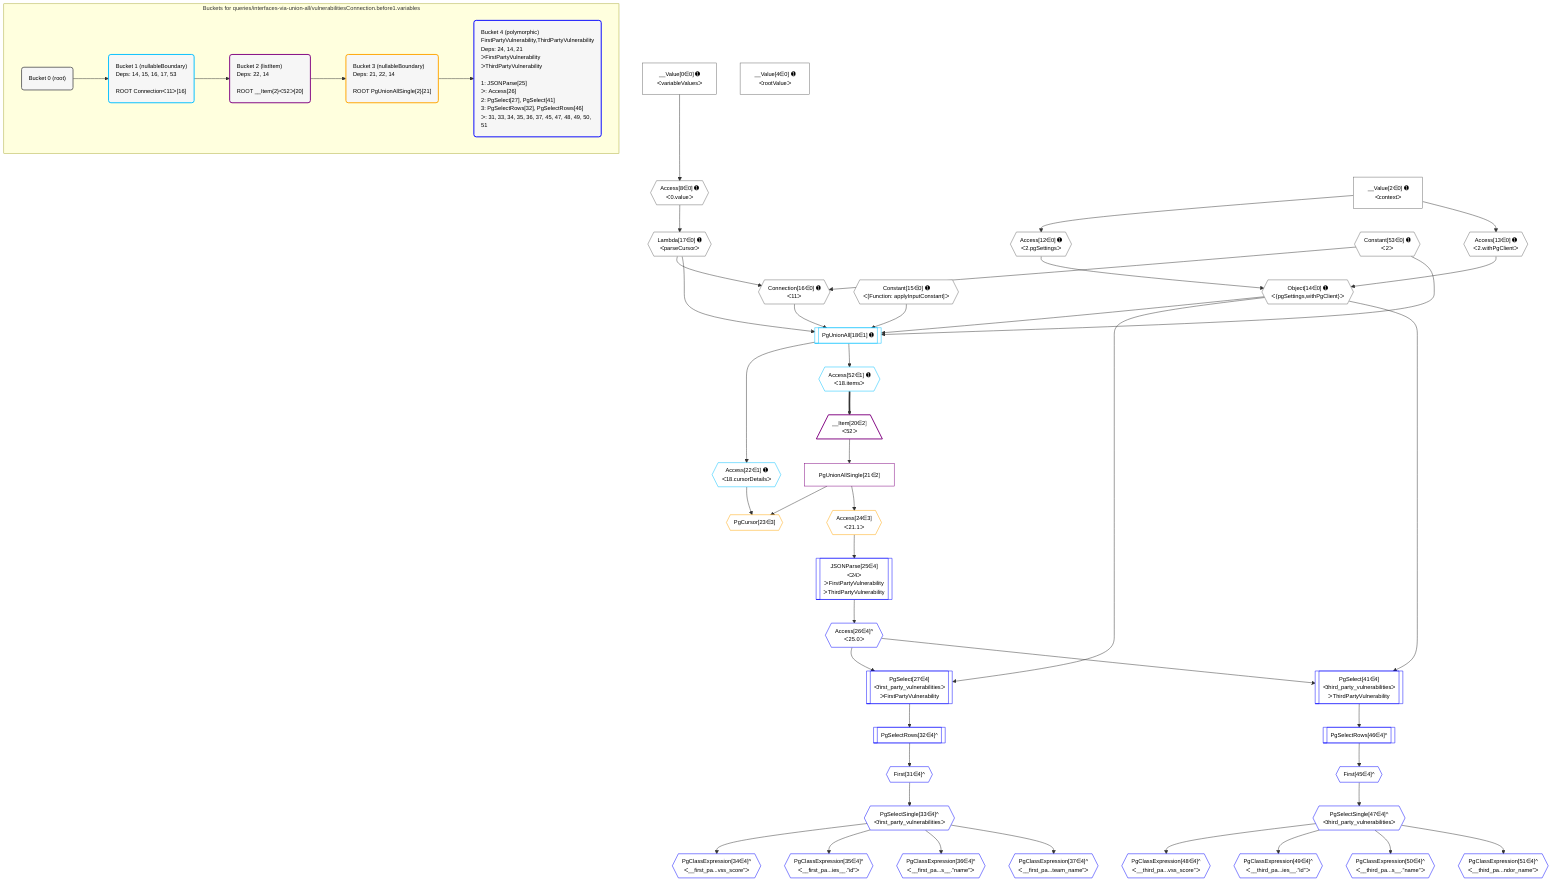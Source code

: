 %%{init: {'themeVariables': { 'fontSize': '12px'}}}%%
graph TD
    classDef path fill:#eee,stroke:#000,color:#000
    classDef plan fill:#fff,stroke-width:1px,color:#000
    classDef itemplan fill:#fff,stroke-width:2px,color:#000
    classDef unbatchedplan fill:#dff,stroke-width:1px,color:#000
    classDef sideeffectplan fill:#fcc,stroke-width:2px,color:#000
    classDef bucket fill:#f6f6f6,color:#000,stroke-width:2px,text-align:left


    %% plan dependencies
    Object14{{"Object[14∈0] ➊<br />ᐸ{pgSettings,withPgClient}ᐳ"}}:::plan
    Access12{{"Access[12∈0] ➊<br />ᐸ2.pgSettingsᐳ"}}:::plan
    Access13{{"Access[13∈0] ➊<br />ᐸ2.withPgClientᐳ"}}:::plan
    Access12 & Access13 --> Object14
    Connection16{{"Connection[16∈0] ➊<br />ᐸ11ᐳ"}}:::plan
    Constant53{{"Constant[53∈0] ➊<br />ᐸ2ᐳ"}}:::plan
    Lambda17{{"Lambda[17∈0] ➊<br />ᐸparseCursorᐳ"}}:::plan
    Constant53 & Lambda17 --> Connection16
    Access8{{"Access[8∈0] ➊<br />ᐸ0.valueᐳ"}}:::plan
    __Value0["__Value[0∈0] ➊<br />ᐸvariableValuesᐳ"]:::plan
    __Value0 --> Access8
    __Value2["__Value[2∈0] ➊<br />ᐸcontextᐳ"]:::plan
    __Value2 --> Access12
    __Value2 --> Access13
    Access8 --> Lambda17
    __Value4["__Value[4∈0] ➊<br />ᐸrootValueᐳ"]:::plan
    Constant15{{"Constant[15∈0] ➊<br />ᐸ[Function: applyInputConstant]ᐳ"}}:::plan
    PgUnionAll18[["PgUnionAll[18∈1] ➊"]]:::plan
    Object14 & Constant15 & Connection16 & Lambda17 & Constant53 --> PgUnionAll18
    Access22{{"Access[22∈1] ➊<br />ᐸ18.cursorDetailsᐳ"}}:::plan
    PgUnionAll18 --> Access22
    Access52{{"Access[52∈1] ➊<br />ᐸ18.itemsᐳ"}}:::plan
    PgUnionAll18 --> Access52
    __Item20[/"__Item[20∈2]<br />ᐸ52ᐳ"\]:::itemplan
    Access52 ==> __Item20
    PgUnionAllSingle21["PgUnionAllSingle[21∈2]"]:::plan
    __Item20 --> PgUnionAllSingle21
    PgCursor23{{"PgCursor[23∈3]"}}:::plan
    PgUnionAllSingle21 & Access22 --> PgCursor23
    Access24{{"Access[24∈3]<br />ᐸ21.1ᐳ"}}:::plan
    PgUnionAllSingle21 --> Access24
    PgSelect27[["PgSelect[27∈4]<br />ᐸfirst_party_vulnerabilitiesᐳ<br />ᐳFirstPartyVulnerability"]]:::plan
    Access26{{"Access[26∈4]^<br />ᐸ25.0ᐳ"}}:::plan
    Object14 & Access26 --> PgSelect27
    PgSelect41[["PgSelect[41∈4]<br />ᐸthird_party_vulnerabilitiesᐳ<br />ᐳThirdPartyVulnerability"]]:::plan
    Object14 & Access26 --> PgSelect41
    JSONParse25[["JSONParse[25∈4]<br />ᐸ24ᐳ<br />ᐳFirstPartyVulnerability<br />ᐳThirdPartyVulnerability"]]:::plan
    Access24 --> JSONParse25
    JSONParse25 --> Access26
    First31{{"First[31∈4]^"}}:::plan
    PgSelectRows32[["PgSelectRows[32∈4]^"]]:::plan
    PgSelectRows32 --> First31
    PgSelect27 --> PgSelectRows32
    PgSelectSingle33{{"PgSelectSingle[33∈4]^<br />ᐸfirst_party_vulnerabilitiesᐳ"}}:::plan
    First31 --> PgSelectSingle33
    PgClassExpression34{{"PgClassExpression[34∈4]^<br />ᐸ__first_pa...vss_score”ᐳ"}}:::plan
    PgSelectSingle33 --> PgClassExpression34
    PgClassExpression35{{"PgClassExpression[35∈4]^<br />ᐸ__first_pa...ies__.”id”ᐳ"}}:::plan
    PgSelectSingle33 --> PgClassExpression35
    PgClassExpression36{{"PgClassExpression[36∈4]^<br />ᐸ__first_pa...s__.”name”ᐳ"}}:::plan
    PgSelectSingle33 --> PgClassExpression36
    PgClassExpression37{{"PgClassExpression[37∈4]^<br />ᐸ__first_pa...team_name”ᐳ"}}:::plan
    PgSelectSingle33 --> PgClassExpression37
    First45{{"First[45∈4]^"}}:::plan
    PgSelectRows46[["PgSelectRows[46∈4]^"]]:::plan
    PgSelectRows46 --> First45
    PgSelect41 --> PgSelectRows46
    PgSelectSingle47{{"PgSelectSingle[47∈4]^<br />ᐸthird_party_vulnerabilitiesᐳ"}}:::plan
    First45 --> PgSelectSingle47
    PgClassExpression48{{"PgClassExpression[48∈4]^<br />ᐸ__third_pa...vss_score”ᐳ"}}:::plan
    PgSelectSingle47 --> PgClassExpression48
    PgClassExpression49{{"PgClassExpression[49∈4]^<br />ᐸ__third_pa...ies__.”id”ᐳ"}}:::plan
    PgSelectSingle47 --> PgClassExpression49
    PgClassExpression50{{"PgClassExpression[50∈4]^<br />ᐸ__third_pa...s__.”name”ᐳ"}}:::plan
    PgSelectSingle47 --> PgClassExpression50
    PgClassExpression51{{"PgClassExpression[51∈4]^<br />ᐸ__third_pa...ndor_name”ᐳ"}}:::plan
    PgSelectSingle47 --> PgClassExpression51

    %% define steps

    subgraph "Buckets for queries/interfaces-via-union-all/vulnerabilitiesConnection.before1.variables"
    Bucket0("Bucket 0 (root)"):::bucket
    classDef bucket0 stroke:#696969
    class Bucket0,__Value0,__Value2,__Value4,Access8,Access12,Access13,Object14,Constant15,Connection16,Lambda17,Constant53 bucket0
    Bucket1("Bucket 1 (nullableBoundary)<br />Deps: 14, 15, 16, 17, 53<br /><br />ROOT Connectionᐸ11ᐳ[16]"):::bucket
    classDef bucket1 stroke:#00bfff
    class Bucket1,PgUnionAll18,Access22,Access52 bucket1
    Bucket2("Bucket 2 (listItem)<br />Deps: 22, 14<br /><br />ROOT __Item{2}ᐸ52ᐳ[20]"):::bucket
    classDef bucket2 stroke:#7f007f
    class Bucket2,__Item20,PgUnionAllSingle21 bucket2
    Bucket3("Bucket 3 (nullableBoundary)<br />Deps: 21, 22, 14<br /><br />ROOT PgUnionAllSingle{2}[21]"):::bucket
    classDef bucket3 stroke:#ffa500
    class Bucket3,PgCursor23,Access24 bucket3
    Bucket4("Bucket 4 (polymorphic)<br />FirstPartyVulnerability,ThirdPartyVulnerability<br />Deps: 24, 14, 21<br />ᐳFirstPartyVulnerability<br />ᐳThirdPartyVulnerability<br /><br />1: JSONParse[25]<br />ᐳ: Access[26]<br />2: PgSelect[27], PgSelect[41]<br />3: PgSelectRows[32], PgSelectRows[46]<br />ᐳ: 31, 33, 34, 35, 36, 37, 45, 47, 48, 49, 50, 51"):::bucket
    classDef bucket4 stroke:#0000ff
    class Bucket4,JSONParse25,Access26,PgSelect27,First31,PgSelectRows32,PgSelectSingle33,PgClassExpression34,PgClassExpression35,PgClassExpression36,PgClassExpression37,PgSelect41,First45,PgSelectRows46,PgSelectSingle47,PgClassExpression48,PgClassExpression49,PgClassExpression50,PgClassExpression51 bucket4
    Bucket0 --> Bucket1
    Bucket1 --> Bucket2
    Bucket2 --> Bucket3
    Bucket3 --> Bucket4
    end